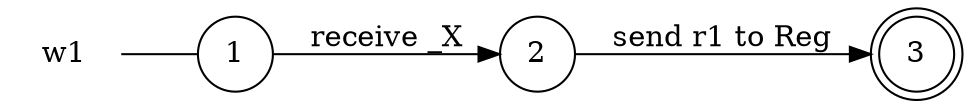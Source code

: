 digraph w1 {
	rankdir="LR";
	n_0 [label="w1", shape="plaintext"];
	n_1 [id="1", shape=circle, label="1"];
	n_0 -> n_1 [arrowhead=none];
	n_2 [id="2", shape=circle, label="2"];
	n_3 [id="3", shape=doublecircle, label="3"];

	n_2 -> n_3 [id="[$e|0]", label="send r1 to Reg"];
	n_1 -> n_2 [id="[$e|1]", label="receive _X"];
}
